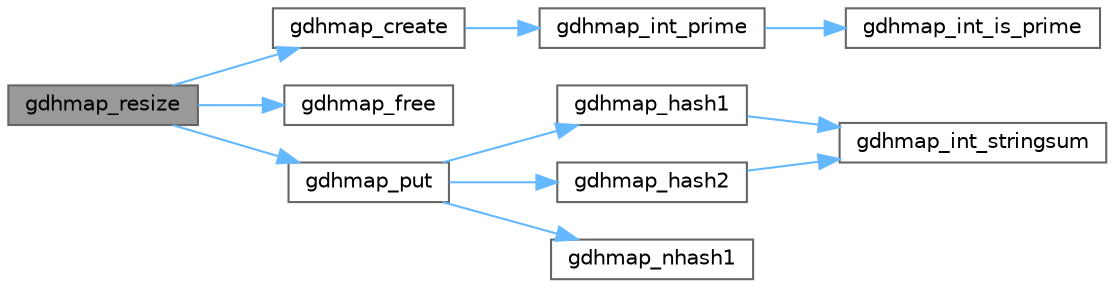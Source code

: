 digraph "gdhmap_resize"
{
 // INTERACTIVE_SVG=YES
 // LATEX_PDF_SIZE
  bgcolor="transparent";
  edge [fontname=Helvetica,fontsize=10,labelfontname=Helvetica,labelfontsize=10];
  node [fontname=Helvetica,fontsize=10,shape=box,height=0.2,width=0.4];
  rankdir="LR";
  Node1 [id="Node000001",label="gdhmap_resize",height=0.2,width=0.4,color="gray40", fillcolor="grey60", style="filled", fontcolor="black",tooltip=" "];
  Node1 -> Node2 [id="edge1_Node000001_Node000002",color="steelblue1",style="solid",tooltip=" "];
  Node2 [id="Node000002",label="gdhmap_create",height=0.2,width=0.4,color="grey40", fillcolor="white", style="filled",URL="$gdhmap_8c.html#aa602e960bf5bfc17cd7cf7e9aeb620bd",tooltip=" "];
  Node2 -> Node3 [id="edge2_Node000002_Node000003",color="steelblue1",style="solid",tooltip=" "];
  Node3 [id="Node000003",label="gdhmap_int_prime",height=0.2,width=0.4,color="grey40", fillcolor="white", style="filled",URL="$gdhmap_8c.html#acbdc19f1b99038119abcc966c67acd0d",tooltip=" "];
  Node3 -> Node4 [id="edge3_Node000003_Node000004",color="steelblue1",style="solid",tooltip=" "];
  Node4 [id="Node000004",label="gdhmap_int_is_prime",height=0.2,width=0.4,color="grey40", fillcolor="white", style="filled",URL="$gdhmap_8c.html#ab22e8ce613d97fa8ff6f2edd32bb8103",tooltip=" "];
  Node1 -> Node5 [id="edge4_Node000001_Node000005",color="steelblue1",style="solid",tooltip=" "];
  Node5 [id="Node000005",label="gdhmap_free",height=0.2,width=0.4,color="grey40", fillcolor="white", style="filled",URL="$gdhmap_8c.html#af594089c9775bd16b329b3ea32cf3254",tooltip=" "];
  Node1 -> Node6 [id="edge5_Node000001_Node000006",color="steelblue1",style="solid",tooltip=" "];
  Node6 [id="Node000006",label="gdhmap_put",height=0.2,width=0.4,color="grey40", fillcolor="white", style="filled",URL="$gdhmap_8c.html#a519ca7c8e6a4b78f7863a223afe329f4",tooltip=" "];
  Node6 -> Node7 [id="edge6_Node000006_Node000007",color="steelblue1",style="solid",tooltip=" "];
  Node7 [id="Node000007",label="gdhmap_hash1",height=0.2,width=0.4,color="grey40", fillcolor="white", style="filled",URL="$gdhmap_8c.html#a6165e3ff40a647dc9bb6992ec2e361dd",tooltip=" "];
  Node7 -> Node8 [id="edge7_Node000007_Node000008",color="steelblue1",style="solid",tooltip=" "];
  Node8 [id="Node000008",label="gdhmap_int_stringsum",height=0.2,width=0.4,color="grey40", fillcolor="white", style="filled",URL="$gdhmap_8c.html#a4947098d31eee0f41c89beb58e74e1d4",tooltip=" "];
  Node6 -> Node9 [id="edge8_Node000006_Node000009",color="steelblue1",style="solid",tooltip=" "];
  Node9 [id="Node000009",label="gdhmap_hash2",height=0.2,width=0.4,color="grey40", fillcolor="white", style="filled",URL="$gdhmap_8c.html#a6cf4a6d27a3b20c3e75124e612bf8893",tooltip=" "];
  Node9 -> Node8 [id="edge9_Node000009_Node000008",color="steelblue1",style="solid",tooltip=" "];
  Node6 -> Node10 [id="edge10_Node000006_Node000010",color="steelblue1",style="solid",tooltip=" "];
  Node10 [id="Node000010",label="gdhmap_nhash1",height=0.2,width=0.4,color="grey40", fillcolor="white", style="filled",URL="$gdhmap_8c.html#abc2f0ad253f2061dd0797184b036c78b",tooltip=" "];
}
